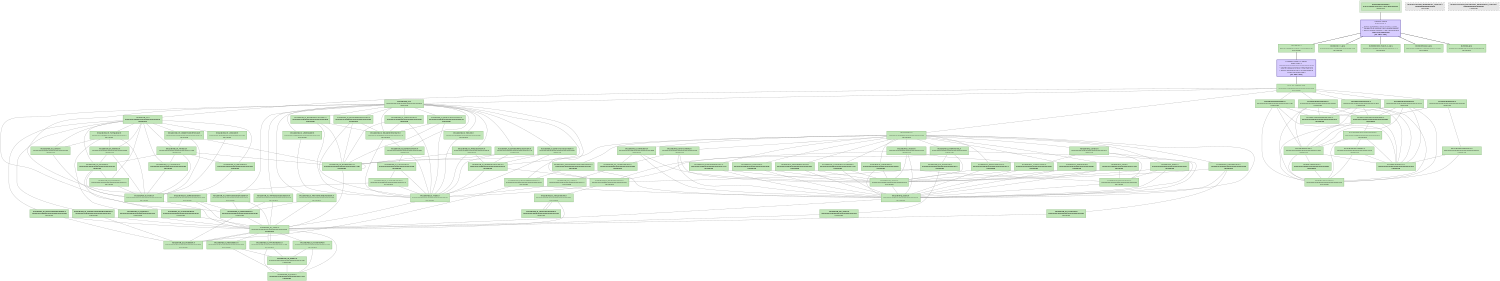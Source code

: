digraph iteleo {
   size = "10.000000,8.500000";
   concentrate = false;

   node [ shape = box, style = filled, color = "0.3 0.5 0.6", fillcolor = "0.3 0.2 0.9", fontname = "Monaco", fontsize = "9" ];
   n00001 [ label = "Development/iteleo\n848797ee9978005ac11881dcb58af40a\nUpToDate", peripheries = 3 ];
   n00002 [ label = "ppc/iteleo.o\nae2ffb1bd268c9cfdc519f969f6ee04e\nUpToDate" ];
   n00003 [ label = "Mac OS X/iteleo.cpp\n0000000042ba65060000000000003986\nUpToDate" ];
   n00004 [ label = "lib/libstdc++.a[C]\n0000000042b7ceda00000000002d44f8\nUpToDate" ];
   n00005 [ label = "lib/libteleolib_macos_x.a[C]\n0000000042ba65060000000000067418\nUpToDate" ];
   n00006 [ label = "lib/libceheap2.a[C]\n0000000042ba6501000000000079c5e0\nUpToDate" ];
   n00007 [ label = "lib/libidk.a[C]\n0000000042ba650200000000002b8c48\nUpToDate" ];
   n00008 [ label = "<postprocessing_dependency_collector>\nffffffffffffffffffffffffffffffff\nUnknown", color = "0.0 0.0 0.5", fillcolor = "0.0 0.0 0.9", style = "filled,dashed" ];
   n00009 [ label = "<postprocessing_permissions_dependency_collector>\nffffffffffffffffffffffffffffffff\nUnknown", color = "0.0 0.0 0.5", fillcolor = "0.0 0.0 0.9", style = "filled,dashed" ];
   n00010 [ label = "include/idk_io.h\n0000000042ba65000000000000000498\nUpToDate" ];
   n00011 [ label = "include/idk_th.h\n0000000042ba650000000000000003ac\nUpToDate" ];
   n00012 [ label = "include/eh2.h\n0000000042ba65000000000000000923\nUpToDate" ];
   n00013 [ label = "include/TeleoMioAin.h\n0000000042ba65060000000000001de6\nUpToDate" ];
   n00014 [ label = "include/TeleoMioDin.h\n0000000042ba65060000000000001035\nUpToDate" ];
   n00015 [ label = "include/TeleoMioPwm.h\n0000000042ba6506000000000000107b\nUpToDate" ];
   n00016 [ label = "include/TeleoMioDout.h\n0000000042ba65060000000000000aed\nUpToDate" ];
   n00017 [ label = "include/TeleoEasy.h\n0000000042ba65060000000000000886\nUpToDate" ];
   n00018 [ label = "include/idk_io_IByteInStream.h\n0000000042ba650000000000000004d5\nUpToDate" ];
   n00019 [ label = "include/idk_io_IByteOutStream.h\n0000000042ba6500000000000000054c\nUpToDate" ];
   n00020 [ label = "include/idk_io_RealByteInStream.h\n0000000042ba6500000000000000041d\nUpToDate" ];
   n00021 [ label = "include/idk_io_RealByteOutStream.h\n0000000042ba65000000000000000428\nUpToDate" ];
   n00022 [ label = "include/idk_io_ByteArrayInStream.h\n0000000042ba650000000000000007ff\nUpToDate" ];
   n00023 [ label = "include/idk_io_ByteArrayOutStream.h\n0000000042ba650000000000000006f8\nUpToDate" ];
   n00024 [ label = "include/idk_io_ByteBufferInStream.h\n0000000042ba65000000000000000d0d\nUpToDate" ];
   n00025 [ label = "include/idk_io_ByteBufferOutStream.h\n0000000042ba65000000000000000c1d\nUpToDate" ];
   n00026 [ label = "include/idk_io_ByteLoggingInStream.h\n0000000042ba65000000000000000580\nUpToDate" ];
   n00027 [ label = "include/idk_io_FileInStream.h\n0000000042ba65000000000000000f38\nUpToDate" ];
   n00028 [ label = "include/idk_io_FileOutStream.h\n0000000042ba65000000000000000ecd\nUpToDate" ];
   n00029 [ label = "include/idk_io_LineReader.h\n0000000042ba65000000000000000439\nUpToDate" ];
   n00030 [ label = "include/idk_io_FileUtil.h\n0000000042ba650000000000000005a7\nUpToDate" ];
   n00031 [ label = "include/idk_io_IOException.h\n0000000042ba650000000000000002ab\nUpToDate" ];
   n00032 [ label = "include/idk_io_EOFException.h\n0000000042ba650000000000000002b8\nUpToDate" ];
   n00033 [ label = "include/idk_io_InterruptedIOException.h\n0000000042ba65000000000000000303\nUpToDate" ];
   n00034 [ label = "include/idk_io_TimedoutIOException.h\n0000000042ba650000000000000002cd\nUpToDate" ];
   n00035 [ label = "include/idk_io_FileNotFoundException.h\n0000000042ba650000000000000002de\nUpToDate" ];
   n00036 [ label = "include/idk_th_ILockable.h\n0000000042ba65000000000000000421\nUpToDate" ];
   n00037 [ label = "include/idk_th_IRunnable.h\n0000000042ba65000000000000000324\nUpToDate" ];
   n00038 [ label = "include/idk_th_Lockable.h\n0000000042ba650000000000000006a2\nUpToDate" ];
   n00039 [ label = "include/idk_th_Locker.h\n0000000042ba6500000000000000058a\nUpToDate" ];
   n00040 [ label = "include/idk_th_Unlocker.h\n0000000042ba6500000000000000045b\nUpToDate" ];
   n00041 [ label = "include/idk_th_Monitor.h\n0000000042ba65000000000000000d8d\nUpToDate" ];
   n00042 [ label = "include/idk_th_Thread.h\n0000000042ba6500000000000000129e\nUpToDate" ];
   n00043 [ label = "include/idk_th_SinglePooledThread.h\n0000000042ba65000000000000000b15\nUpToDate" ];
   n00044 [ label = "include/idk_th_TMTQueue.h\n0000000042ba65000000000000000f27\nUpToDate" ];
   n00045 [ label = "include/idk_th_ThreadUtil.h\n0000000042ba650000000000000005bb\nUpToDate" ];
   n00046 [ label = "include/idk_th_InterruptedException.h\n0000000042ba6500000000000000038f\nUpToDate" ];
   n00047 [ label = "include/idk_th_MonitorTimedoutException.h\n0000000042ba65000000000000000307\nUpToDate" ];
   n00048 [ label = "include/eh2_Base.h\n0000000042ba65000000000000000586\nUpToDate" ];
   n00049 [ label = "include/eh2_Consts.h\n0000000042ba65000000000000000392\nUpToDate" ];
   n00050 [ label = "include/eh2_Event.h\n0000000042ba65000000000000003f4a\nUpToDate" ];
   n00051 [ label = "include/eh2_EventCollection.h\n0000000042ba6500000000000000061d\nUpToDate" ];
   n00052 [ label = "include/eh2_EventHeap.h\n0000000042ba65000000000000003fb1\nUpToDate" ];
   n00053 [ label = "include/eh2_Connection.h\n0000000042ba65000000000000000f4e\nUpToDate" ];
   n00054 [ label = "include/eh2_EventHeapFactory.h\n0000000042ba65000000000000001784\nUpToDate" ];
   n00055 [ label = "include/eh2_EventHeapException.h\n0000000042ba650000000000000002e4\nUpToDate" ];
   n00056 [ label = "include/eh2_EventHeapProtocolException.h\n0000000042ba650000000000000003a6\nUpToDate" ];
   n00057 [ label = "include/eh2_EventRegistration.h\n0000000042ba65000000000000000a06\nUpToDate" ];
   n00058 [ label = "include/eh2_ConnectErrorHandler.h\n0000000042ba65000000000000001056\nUpToDate" ];
   n00059 [ label = "include/eh2_ErrorContext.h\n0000000042ba6500000000000000065b\nUpToDate" ];
   n00060 [ label = "include/eh2_EventToXML.h\n0000000042ba6500000000000000075f\nUpToDate" ];
   n00061 [ label = "include/eh2_Field.h\n0000000042ba65000000000000001cfd\nUpToDate" ];
   n00062 [ label = "include/eh2_IFieldIterator.h\n0000000042ba6500000000000000050e\nUpToDate" ];
   n00063 [ label = "include/eh2_FieldType.h\n0000000042ba650000000000000008dc\nUpToDate" ];
   n00064 [ label = "include/eh2_FieldValue.h\n0000000042ba65000000000000000da7\nUpToDate" ];
   n00065 [ label = "include/eh2_Tracer.h\n0000000042ba65000000000000000735\nUpToDate" ];
   n00066 [ label = "include/TeleoTypes.h\n0000000042ba65060000000000000239\nUpToDate" ];
   n00067 [ label = "include/TeleoDeviceManager.h\n0000000042ba650600000000000026de\nUpToDate" ];
   n00068 [ label = "include/TeleoError.h\n0000000042ba650600000000000004a5\nUpToDate" ];
   n00069 [ label = "include/TeleoUtil.h\n0000000042ba65060000000000001406\nUpToDate" ];
   n00070 [ label = "include/TeleoModuleDefines.h\n0000000042ba650600000000000002cc\nUpToDate" ];
   n00071 [ label = "include/TeleoInterface.h\n0000000042ba65060000000000000e2e\nUpToDate" ];
   n00072 [ label = "include/idk_io_Types.h\n0000000042ba6500000000000000056b\nUpToDate" ];
   n00073 [ label = "include/idk_io_ITInStream.h\n0000000042ba650000000000000009af\nUpToDate" ];
   n00074 [ label = "include/idk_io_ITOutStream.h\n0000000042ba650000000000000008e6\nUpToDate" ];
   n00075 [ label = "include/idk_ut_BridgeObject.h\n0000000042ba650000000000000014d8\nUpToDate" ];
   n00076 [ label = "include/idk_ut_Types.h\n0000000042ba65000000000000000838\nUpToDate" ];
   n00077 [ label = "include/idk_ut_Exception.h\n0000000042ba65000000000000000ee3\nUpToDate" ];
   n00078 [ label = "include/idk_th_Types.h\n0000000042ba650000000000000003da\nUpToDate" ];
   n00079 [ label = "include/idk_ut_TUnsharedPtr.h\n0000000042ba65000000000000000b4a\nUpToDate" ];
   n00080 [ label = "include/idk_ut_TQueue.h\n0000000042ba650000000000000007da\nUpToDate" ];
   n00081 [ label = "include/eh2_EventConsts.h\n0000000042ba650000000000000009a9\nUpToDate" ];
   n00082 [ label = "include/eh2_TracerConsts.h\n0000000042ba650000000000000003b8\nUpToDate" ];
   n00083 [ label = "include/eh2_Types.h\n0000000042ba650000000000000005fb\nUpToDate" ];
   n00084 [ label = "include/idk_ne_SocketAddress.h\n0000000042ba650000000000000006b5\nUpToDate" ];
   n00085 [ label = "include/idk_xm_XmlWriter.h\n0000000042ba65000000000000000e01\nUpToDate" ];
   n00086 [ label = "include/idk_ut_ITIterator.h\n0000000042ba650000000000000003b6\nUpToDate" ];
   n00087 [ label = "include/TeleoModuleManager.h\n0000000042ba650600000000000048cc\nUpToDate" ];
   n00088 [ label = "include/TeleoData.h\n0000000042ba6506000000000000068e\nUpToDate" ];
   n00089 [ label = "include/idk_io_ITInStreamImpl.h\n0000000042ba65000000000000000474\nUpToDate" ];
   n00090 [ label = "include/idk_io_ITOutStreamImpl.h\n0000000042ba65000000000000000425\nUpToDate" ];
   n00091 [ label = "include/idk_ut_Base.h\n0000000042ba6500000000000000142f\nUpToDate" ];
   n00092 [ label = "include/idk_ut_RealObject.h\n0000000042ba65000000000000000840\nUpToDate" ];
   n00093 [ label = "include/idk_ut_TProxyObject.h\n0000000042ba650000000000000021d9\nUpToDate" ];
   n00094 [ label = "include/idk_ut_TSharedPtr.h\n0000000042ba65000000000000001c32\nUpToDate" ];
   n00095 [ label = "include/idk_ne_Types.h\n0000000042ba6500000000000000047f\nUpToDate" ];
   n00096 [ label = "include/idk_xm_Types.h\n0000000042ba6500000000000000022f\nUpToDate" ];
   n00097 [ label = "include/TeleoChannel.h\n0000000042ba65060000000000002826\nUpToDate" ];
   n00098 [ label = "include/idk_ut_Object.h\n0000000042ba650000000000000016a0\nUpToDate" ];

   node [ shape = box, style = "filled,bold", color = "0.7 0.5 0.7", fillcolor = "0.7 0.2 1.0", fontname = "Monaco", fontsize = "9" ];
   c00001 [ label = "CompileC iteleo.o <wt:4>\nwaitCount: 0\n00000000000000000000000000007cd2\n^ ae2ffb1bd268c9cfdc519f969f6e9c9c\n= ae2ffb1bd268c9cfdc519f969f6ee04e\nDoesNotNeedToRun\n(no 'why' info)" ];
   c00002 [ label = "Ld iteleo <wt:4>\nwaitCount: 0\nae2ffb1bd2656210dc519f969f179906\n^ 2aa86cf54b1d624a1d491e4a2a9d6d0c\n= 848797ee9978005ac11881dcb58af40a\nDoesNotNeedToRun\n(no 'why' info)" ];

   edge [ style = solid, color = black, arrowhead = none, arrowtail = normal ];
   n00001 -> { c00002 };
   n00002 -> { c00001 };
   c00001 -> { n00003 };
   c00002 -> { n00002 n00004 n00005 n00006 n00007 };

   edge [ style = solid, color = gray60, arrowhead = none, arrowtail = normal ];
   n00003 -> { n00010 n00011 n00012 n00013 n00014 n00015 n00016 n00017 };
   n00010 -> { n00018 n00019 n00020 n00021 n00022 n00023 n00024 n00025 n00026 n00027 n00028 n00029 n00030 n00031 n00032 n00033 n00034 n00035 };
   n00011 -> { n00036 n00037 n00038 n00039 n00040 n00041 n00042 n00043 n00044 n00045 n00046 n00047 };
   n00012 -> { n00048 n00049 n00050 n00051 n00052 n00053 n00054 n00055 n00056 n00057 n00058 n00059 n00060 n00061 n00062 n00063 n00064 n00065 };
   n00013 -> { n00066 n00067 n00068 n00069 n00070 };
   n00014 -> { n00066 n00067 n00068 n00069 n00070 };
   n00015 -> { n00066 n00067 n00068 n00069 n00070 };
   n00016 -> { n00066 n00067 n00068 n00069 n00070 };
   n00017 -> { n00071 n00067 };
   n00018 -> { n00072 n00073 };
   n00019 -> { n00072 n00074 };
   n00020 -> { n00072 n00018 };
   n00021 -> { n00072 n00019 };
   n00022 -> { n00072 n00075 n00020 };
   n00023 -> { n00072 n00075 n00021 };
   n00024 -> { n00072 n00075 n00020 };
   n00025 -> { n00072 n00075 n00021 };
   n00026 -> { n00072 n00075 n00020 };
   n00027 -> { n00072 n00075 n00020 };
   n00028 -> { n00072 n00075 n00021 };
   n00029 -> { n00072 };
   n00030 -> { n00072 };
   n00031 -> { n00076 n00077 };
   n00032 -> { n00076 n00031 };
   n00033 -> { n00076 n00031 };
   n00034 -> { n00076 n00031 };
   n00035 -> { n00076 n00031 };
   n00036 -> { n00078 };
   n00037 -> { n00078 };
   n00038 -> { n00078 n00036 n00079 };
   n00039 -> { n00078 };
   n00040 -> { n00078 };
   n00041 -> { n00078 n00038 };
   n00042 -> { n00078 n00075 n00037 n00045 n00038 };
   n00043 -> { n00078 n00075 n00042 };
   n00044 -> { n00078 n00080 n00041 n00039 };
   n00045 -> { n00078 };
   n00046 -> { n00076 n00077 };
   n00047 -> { n00076 n00077 };
   n00048 -> { n00076 };
   n00049 -> { n00048 n00081 n00082 };
   n00050 -> { n00048 n00083 n00081 };
   n00051 -> { n00048 n00083 };
   n00052 -> { n00048 n00083 };
   n00053 -> { n00048 n00083 n00084 };
   n00054 -> { n00048 n00083 };
   n00055 -> { n00048 n00077 };
   n00056 -> { n00048 n00055 };
   n00057 -> { n00048 n00083 };
   n00058 -> { n00048 n00083 };
   n00059 -> { n00048 n00083 n00084 };
   n00060 -> { n00048 n00083 n00019 n00085 };
   n00061 -> { n00048 n00083 n00081 };
   n00062 -> { n00048 n00083 n00086 };
   n00063 -> { n00048 n00083 };
   n00064 -> { n00048 n00083 n00081 };
   n00065 -> { n00048 n00083 n00082 n00019 };
   n00067 -> { n00066 n00087 n00068 n00069 };
   n00069 -> { n00066 n00088 n00068 };
   n00071 -> { n00068 n00066 };
   n00072 -> { n00076 };
   n00073 -> { n00072 n00089 };
   n00074 -> { n00076 n00090 };
   n00075 -> { n00076 n00075 };
   n00076 -> { n00091 n00092 n00093 n00094 n00077 };
   n00077 -> { n00076 };
   n00078 -> { n00076 };
   n00079 -> { n00076 };
   n00080 -> { n00076 };
   n00081 -> { n00048 };
   n00082 -> { n00048 n00083 };
   n00083 -> { n00048 };
   n00084 -> { n00095 };
   n00085 -> { n00096 n00019 };
   n00086 -> { n00076 };
   n00087 -> { n00066 n00097 n00068 n00069 };
   n00088 -> { n00066 };
   n00089 -> { n00072 n00032 };
   n00090 -> { n00074 };
   n00092 -> { n00091 n00098 };
   n00093 -> { n00091 n00098 n00076 };
   n00094 -> { n00091 n00098 };
   n00095 -> { n00072 };
   n00096 -> { n00076 };
   n00097 -> { n00066 n00068 };
   n00098 -> { n00091 };
}
